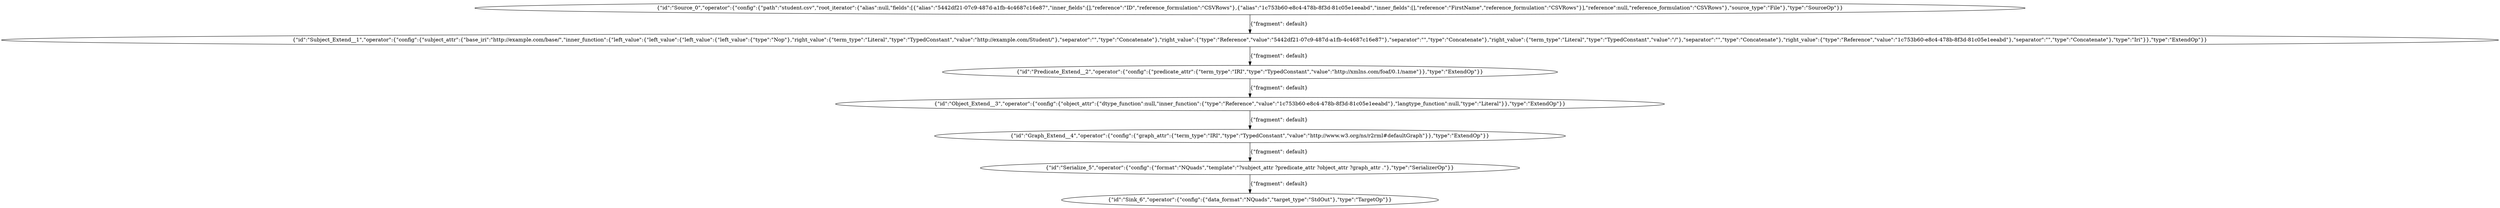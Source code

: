 digraph {
    0 [ label = "{\"id\":\"Source_0\",\"operator\":{\"config\":{\"path\":\"student.csv\",\"root_iterator\":{\"alias\":null,\"fields\":[{\"alias\":\"5442df21-07c9-487d-a1fb-4c4687c16e87\",\"inner_fields\":[],\"reference\":\"ID\",\"reference_formulation\":\"CSVRows\"},{\"alias\":\"1c753b60-e8c4-478b-8f3d-81c05e1eeabd\",\"inner_fields\":[],\"reference\":\"FirstName\",\"reference_formulation\":\"CSVRows\"}],\"reference\":null,\"reference_formulation\":\"CSVRows\"},\"source_type\":\"File\"},\"type\":\"SourceOp\"}}" ]
    1 [ label = "{\"id\":\"Subject_Extend__1\",\"operator\":{\"config\":{\"subject_attr\":{\"base_iri\":\"http://example.com/base/\",\"inner_function\":{\"left_value\":{\"left_value\":{\"left_value\":{\"left_value\":{\"type\":\"Nop\"},\"right_value\":{\"term_type\":\"Literal\",\"type\":\"TypedConstant\",\"value\":\"http://example.com/Student/\"},\"separator\":\"\",\"type\":\"Concatenate\"},\"right_value\":{\"type\":\"Reference\",\"value\":\"5442df21-07c9-487d-a1fb-4c4687c16e87\"},\"separator\":\"\",\"type\":\"Concatenate\"},\"right_value\":{\"term_type\":\"Literal\",\"type\":\"TypedConstant\",\"value\":\"/\"},\"separator\":\"\",\"type\":\"Concatenate\"},\"right_value\":{\"type\":\"Reference\",\"value\":\"1c753b60-e8c4-478b-8f3d-81c05e1eeabd\"},\"separator\":\"\",\"type\":\"Concatenate\"},\"type\":\"Iri\"}},\"type\":\"ExtendOp\"}}" ]
    2 [ label = "{\"id\":\"Predicate_Extend__2\",\"operator\":{\"config\":{\"predicate_attr\":{\"term_type\":\"IRI\",\"type\":\"TypedConstant\",\"value\":\"http://xmlns.com/foaf/0.1/name\"}},\"type\":\"ExtendOp\"}}" ]
    3 [ label = "{\"id\":\"Object_Extend__3\",\"operator\":{\"config\":{\"object_attr\":{\"dtype_function\":null,\"inner_function\":{\"type\":\"Reference\",\"value\":\"1c753b60-e8c4-478b-8f3d-81c05e1eeabd\"},\"langtype_function\":null,\"type\":\"Literal\"}},\"type\":\"ExtendOp\"}}" ]
    4 [ label = "{\"id\":\"Graph_Extend__4\",\"operator\":{\"config\":{\"graph_attr\":{\"term_type\":\"IRI\",\"type\":\"TypedConstant\",\"value\":\"http://www.w3.org/ns/r2rml#defaultGraph\"}},\"type\":\"ExtendOp\"}}" ]
    5 [ label = "{\"id\":\"Serialize_5\",\"operator\":{\"config\":{\"format\":\"NQuads\",\"template\":\"?subject_attr ?predicate_attr ?object_attr ?graph_attr .\"},\"type\":\"SerializerOp\"}}" ]
    6 [ label = "{\"id\":\"Sink_6\",\"operator\":{\"config\":{\"data_format\":\"NQuads\",\"target_type\":\"StdOut\"},\"type\":\"TargetOp\"}}" ]
    0 -> 1 [ label = "{\"fragment\": default}" ]
    1 -> 2 [ label = "{\"fragment\": default}" ]
    2 -> 3 [ label = "{\"fragment\": default}" ]
    3 -> 4 [ label = "{\"fragment\": default}" ]
    4 -> 5 [ label = "{\"fragment\": default}" ]
    5 -> 6 [ label = "{\"fragment\": default}" ]
}
